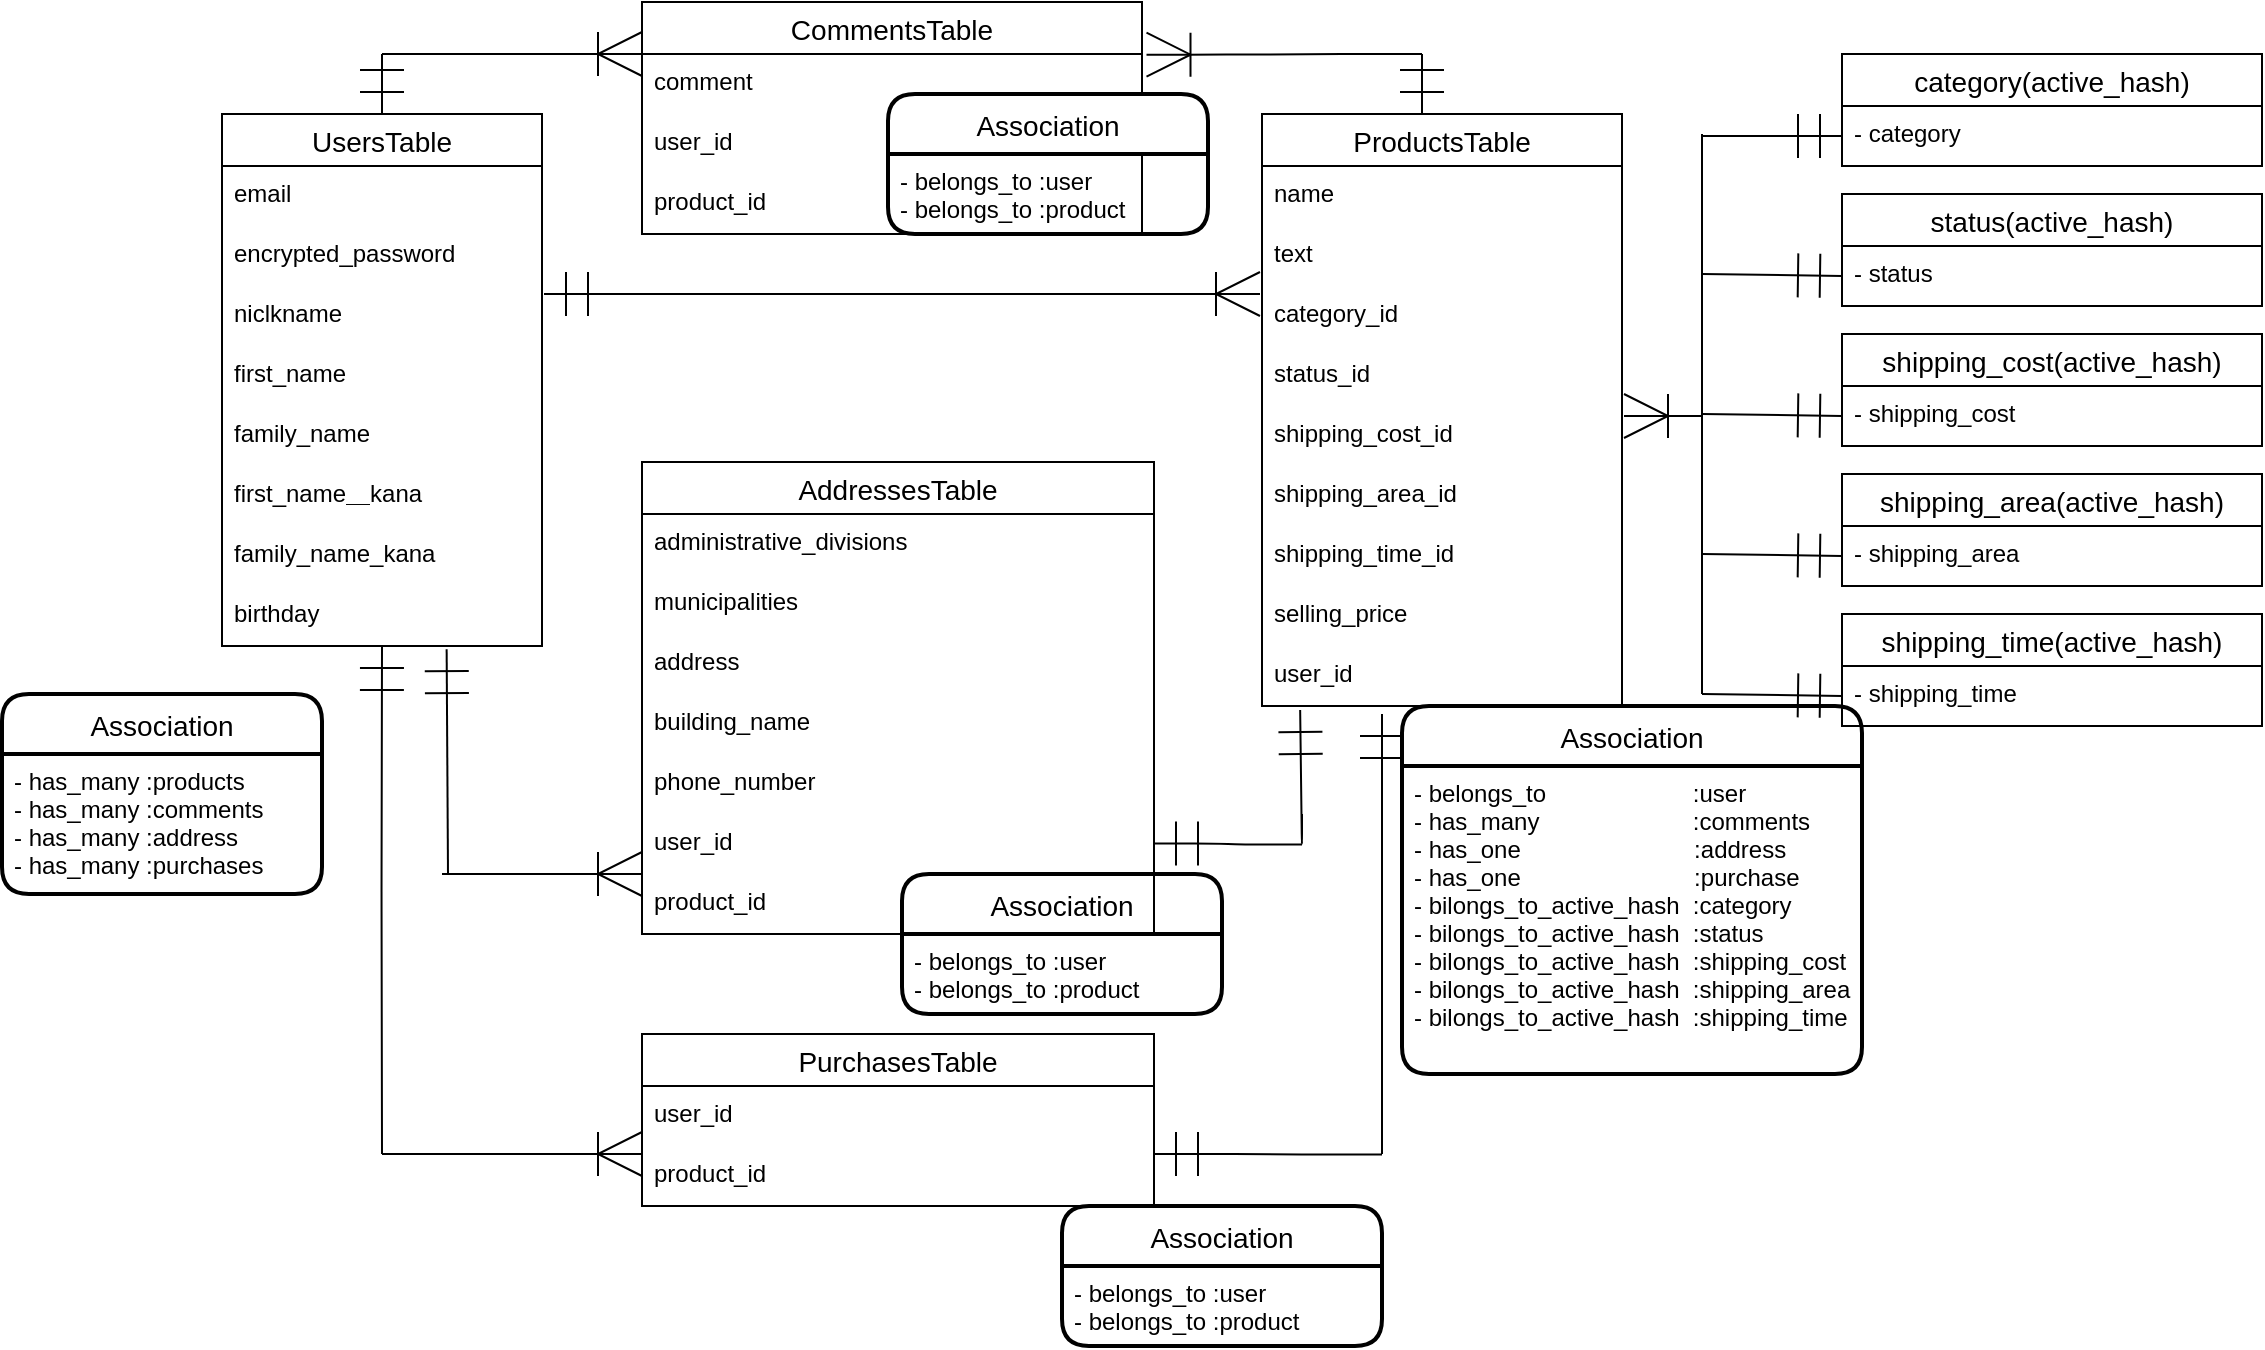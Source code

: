 <mxfile>
    <diagram id="piHB9uL8Kqp0r1hH_3bW" name="ページ1">
        <mxGraphModel dx="1630" dy="452" grid="1" gridSize="10" guides="1" tooltips="1" connect="1" arrows="1" fold="1" page="1" pageScale="1" pageWidth="827" pageHeight="1169" math="0" shadow="0">
            <root>
                <mxCell id="0"/>
                <mxCell id="1" parent="0"/>
                <mxCell id="21" value="UsersTable" style="swimlane;fontStyle=0;childLayout=stackLayout;horizontal=1;startSize=26;horizontalStack=0;resizeParent=1;resizeParentMax=0;resizeLast=0;collapsible=1;marginBottom=0;align=center;fontSize=14;verticalAlign=middle;" vertex="1" parent="1">
                    <mxGeometry x="80" y="80" width="160" height="266" as="geometry">
                        <mxRectangle x="130" y="120" width="100" height="26" as="alternateBounds"/>
                    </mxGeometry>
                </mxCell>
                <mxCell id="23" value="email" style="text;strokeColor=none;fillColor=none;spacingLeft=4;spacingRight=4;overflow=hidden;rotatable=0;points=[[0,0.5],[1,0.5]];portConstraint=eastwest;fontSize=12;" vertex="1" parent="21">
                    <mxGeometry y="26" width="160" height="30" as="geometry"/>
                </mxCell>
                <mxCell id="24" value="encrypted_password" style="text;strokeColor=none;fillColor=none;spacingLeft=4;spacingRight=4;overflow=hidden;rotatable=0;points=[[0,0.5],[1,0.5]];portConstraint=eastwest;fontSize=12;" vertex="1" parent="21">
                    <mxGeometry y="56" width="160" height="30" as="geometry"/>
                </mxCell>
                <mxCell id="22" value="niclkname" style="text;strokeColor=none;fillColor=none;spacingLeft=4;spacingRight=4;overflow=hidden;rotatable=0;points=[[0,0.5],[1,0.5]];portConstraint=eastwest;fontSize=12;" vertex="1" parent="21">
                    <mxGeometry y="86" width="160" height="30" as="geometry"/>
                </mxCell>
                <mxCell id="37" value="first_name" style="text;strokeColor=none;fillColor=none;spacingLeft=4;spacingRight=4;overflow=hidden;rotatable=0;points=[[0,0.5],[1,0.5]];portConstraint=eastwest;fontSize=12;" vertex="1" parent="21">
                    <mxGeometry y="116" width="160" height="30" as="geometry"/>
                </mxCell>
                <mxCell id="38" value="family_name" style="text;strokeColor=none;fillColor=none;spacingLeft=4;spacingRight=4;overflow=hidden;rotatable=0;points=[[0,0.5],[1,0.5]];portConstraint=eastwest;fontSize=12;" vertex="1" parent="21">
                    <mxGeometry y="146" width="160" height="30" as="geometry"/>
                </mxCell>
                <mxCell id="39" value="first_name＿kana" style="text;strokeColor=none;fillColor=none;spacingLeft=4;spacingRight=4;overflow=hidden;rotatable=0;points=[[0,0.5],[1,0.5]];portConstraint=eastwest;fontSize=12;" vertex="1" parent="21">
                    <mxGeometry y="176" width="160" height="30" as="geometry"/>
                </mxCell>
                <mxCell id="40" value="family_name_kana" style="text;strokeColor=none;fillColor=none;spacingLeft=4;spacingRight=4;overflow=hidden;rotatable=0;points=[[0,0.5],[1,0.5]];portConstraint=eastwest;fontSize=12;" vertex="1" parent="21">
                    <mxGeometry y="206" width="160" height="30" as="geometry"/>
                </mxCell>
                <mxCell id="41" value="birthday" style="text;strokeColor=none;fillColor=none;spacingLeft=4;spacingRight=4;overflow=hidden;rotatable=0;points=[[0,0.5],[1,0.5]];portConstraint=eastwest;fontSize=12;" vertex="1" parent="21">
                    <mxGeometry y="236" width="160" height="30" as="geometry"/>
                </mxCell>
                <mxCell id="25" value="ProductsTable" style="swimlane;fontStyle=0;childLayout=stackLayout;horizontal=1;startSize=26;horizontalStack=0;resizeParent=1;resizeParentMax=0;resizeLast=0;collapsible=1;marginBottom=0;align=center;fontSize=14;" vertex="1" parent="1">
                    <mxGeometry x="600" y="80" width="180" height="296" as="geometry"/>
                </mxCell>
                <mxCell id="27" value="name" style="text;strokeColor=none;fillColor=none;spacingLeft=4;spacingRight=4;overflow=hidden;rotatable=0;points=[[0,0.5],[1,0.5]];portConstraint=eastwest;fontSize=12;" vertex="1" parent="25">
                    <mxGeometry y="26" width="180" height="30" as="geometry"/>
                </mxCell>
                <mxCell id="28" value="text" style="text;strokeColor=none;fillColor=none;spacingLeft=4;spacingRight=4;overflow=hidden;rotatable=0;points=[[0,0.5],[1,0.5]];portConstraint=eastwest;fontSize=12;" vertex="1" parent="25">
                    <mxGeometry y="56" width="180" height="30" as="geometry"/>
                </mxCell>
                <mxCell id="42" value="category_id" style="text;strokeColor=none;fillColor=none;spacingLeft=4;spacingRight=4;overflow=hidden;rotatable=0;points=[[0,0.5],[1,0.5]];portConstraint=eastwest;fontSize=12;" vertex="1" parent="25">
                    <mxGeometry y="86" width="180" height="30" as="geometry"/>
                </mxCell>
                <mxCell id="43" value="status_id" style="text;strokeColor=none;fillColor=none;spacingLeft=4;spacingRight=4;overflow=hidden;rotatable=0;points=[[0,0.5],[1,0.5]];portConstraint=eastwest;fontSize=12;" vertex="1" parent="25">
                    <mxGeometry y="116" width="180" height="30" as="geometry"/>
                </mxCell>
                <mxCell id="44" value="shipping_cost_id" style="text;strokeColor=none;fillColor=none;spacingLeft=4;spacingRight=4;overflow=hidden;rotatable=0;points=[[0,0.5],[1,0.5]];portConstraint=eastwest;fontSize=12;" vertex="1" parent="25">
                    <mxGeometry y="146" width="180" height="30" as="geometry"/>
                </mxCell>
                <mxCell id="45" value="shipping_area_id" style="text;strokeColor=none;fillColor=none;spacingLeft=4;spacingRight=4;overflow=hidden;rotatable=0;points=[[0,0.5],[1,0.5]];portConstraint=eastwest;fontSize=12;" vertex="1" parent="25">
                    <mxGeometry y="176" width="180" height="30" as="geometry"/>
                </mxCell>
                <mxCell id="46" value="shipping_time_id" style="text;strokeColor=none;fillColor=none;spacingLeft=4;spacingRight=4;overflow=hidden;rotatable=0;points=[[0,0.5],[1,0.5]];portConstraint=eastwest;fontSize=12;" vertex="1" parent="25">
                    <mxGeometry y="206" width="180" height="30" as="geometry"/>
                </mxCell>
                <mxCell id="47" value="selling_price" style="text;strokeColor=none;fillColor=none;spacingLeft=4;spacingRight=4;overflow=hidden;rotatable=0;points=[[0,0.5],[1,0.5]];portConstraint=eastwest;fontSize=12;" vertex="1" parent="25">
                    <mxGeometry y="236" width="180" height="30" as="geometry"/>
                </mxCell>
                <mxCell id="72" value="user_id" style="text;strokeColor=none;fillColor=none;spacingLeft=4;spacingRight=4;overflow=hidden;rotatable=0;points=[[0,0.5],[1,0.5]];portConstraint=eastwest;fontSize=12;" vertex="1" parent="25">
                    <mxGeometry y="266" width="180" height="30" as="geometry"/>
                </mxCell>
                <mxCell id="48" value="PurchasesTable" style="swimlane;fontStyle=0;childLayout=stackLayout;horizontal=1;startSize=26;horizontalStack=0;resizeParent=1;resizeParentMax=0;resizeLast=0;collapsible=1;marginBottom=0;align=center;fontSize=14;" vertex="1" parent="1">
                    <mxGeometry x="290" y="540" width="256" height="86" as="geometry"/>
                </mxCell>
                <mxCell id="73" value="user_id" style="text;strokeColor=none;fillColor=none;spacingLeft=4;spacingRight=4;overflow=hidden;rotatable=0;points=[[0,0.5],[1,0.5]];portConstraint=eastwest;fontSize=12;" vertex="1" parent="48">
                    <mxGeometry y="26" width="256" height="30" as="geometry"/>
                </mxCell>
                <mxCell id="74" value="product_id" style="text;strokeColor=none;fillColor=none;spacingLeft=4;spacingRight=4;overflow=hidden;rotatable=0;points=[[0,0.5],[1,0.5]];portConstraint=eastwest;fontSize=12;" vertex="1" parent="48">
                    <mxGeometry y="56" width="256" height="30" as="geometry"/>
                </mxCell>
                <mxCell id="61" value="" style="edgeStyle=entityRelationEdgeStyle;fontSize=12;html=1;endArrow=ERoneToMany;startArrow=ERmandOne;endSize=20;startSize=20;" edge="1" parent="1">
                    <mxGeometry width="100" height="100" relative="1" as="geometry">
                        <mxPoint x="241" y="170" as="sourcePoint"/>
                        <mxPoint x="599" y="170" as="targetPoint"/>
                    </mxGeometry>
                </mxCell>
                <mxCell id="66" value="" style="edgeStyle=entityRelationEdgeStyle;fontSize=12;html=1;endArrow=none;startSize=20;endSize=20;startArrow=ERmandOne;startFill=0;endFill=0;" edge="1" parent="1">
                    <mxGeometry width="100" height="100" relative="1" as="geometry">
                        <mxPoint x="546" y="444.75" as="sourcePoint"/>
                        <mxPoint x="620" y="445.25" as="targetPoint"/>
                    </mxGeometry>
                </mxCell>
                <mxCell id="67" value="" style="edgeStyle=entityRelationEdgeStyle;fontSize=12;html=1;endArrow=ERoneToMany;startSize=20;endSize=20;" edge="1" parent="1">
                    <mxGeometry width="100" height="100" relative="1" as="geometry">
                        <mxPoint x="190" y="460" as="sourcePoint"/>
                        <mxPoint x="290" y="460" as="targetPoint"/>
                    </mxGeometry>
                </mxCell>
                <mxCell id="70" value="" style="endArrow=none;html=1;fontSize=11;startSize=20;endSize=20;exitX=0.702;exitY=1.054;exitDx=0;exitDy=0;exitPerimeter=0;startArrow=ERmandOne;startFill=0;" edge="1" parent="1" source="41">
                    <mxGeometry width="50" height="50" relative="1" as="geometry">
                        <mxPoint x="193.28" y="408.4" as="sourcePoint"/>
                        <mxPoint x="193" y="460" as="targetPoint"/>
                        <Array as="points">
                            <mxPoint x="193" y="460"/>
                        </Array>
                    </mxGeometry>
                </mxCell>
                <mxCell id="71" value="" style="endArrow=none;html=1;fontSize=11;startSize=20;endSize=20;startArrow=ERmandOne;startFill=0;exitX=0.106;exitY=1.067;exitDx=0;exitDy=0;exitPerimeter=0;" edge="1" parent="1" source="72">
                    <mxGeometry width="50" height="50" relative="1" as="geometry">
                        <mxPoint x="620" y="406" as="sourcePoint"/>
                        <mxPoint x="620" y="430" as="targetPoint"/>
                        <Array as="points">
                            <mxPoint x="620" y="450"/>
                        </Array>
                    </mxGeometry>
                </mxCell>
                <mxCell id="75" value="CommentsTable" style="swimlane;fontStyle=0;childLayout=stackLayout;horizontal=1;startSize=26;horizontalStack=0;resizeParent=1;resizeParentMax=0;resizeLast=0;collapsible=1;marginBottom=0;align=center;fontSize=14;" vertex="1" parent="1">
                    <mxGeometry x="290" y="24" width="250" height="116" as="geometry"/>
                </mxCell>
                <mxCell id="76" value="comment" style="text;strokeColor=none;fillColor=none;spacingLeft=4;spacingRight=4;overflow=hidden;rotatable=0;points=[[0,0.5],[1,0.5]];portConstraint=eastwest;fontSize=12;" vertex="1" parent="75">
                    <mxGeometry y="26" width="250" height="30" as="geometry"/>
                </mxCell>
                <mxCell id="92" value="user_id" style="text;strokeColor=none;fillColor=none;spacingLeft=4;spacingRight=4;overflow=hidden;rotatable=0;points=[[0,0.5],[1,0.5]];portConstraint=eastwest;fontSize=12;" vertex="1" parent="75">
                    <mxGeometry y="56" width="250" height="30" as="geometry"/>
                </mxCell>
                <mxCell id="93" value="product_id" style="text;strokeColor=none;fillColor=none;spacingLeft=4;spacingRight=4;overflow=hidden;rotatable=0;points=[[0,0.5],[1,0.5]];portConstraint=eastwest;fontSize=12;" vertex="1" parent="75">
                    <mxGeometry y="86" width="250" height="30" as="geometry"/>
                </mxCell>
                <mxCell id="79" value="" style="edgeStyle=entityRelationEdgeStyle;fontSize=12;html=1;endArrow=ERoneToMany;startSize=20;endSize=20;" edge="1" parent="1">
                    <mxGeometry width="100" height="100" relative="1" as="geometry">
                        <mxPoint x="160" y="50" as="sourcePoint"/>
                        <mxPoint x="290" y="50" as="targetPoint"/>
                    </mxGeometry>
                </mxCell>
                <mxCell id="80" value="" style="endArrow=none;html=1;fontSize=11;startSize=20;endSize=20;exitX=0.5;exitY=0;exitDx=0;exitDy=0;startArrow=ERmandOne;startFill=0;" edge="1" parent="1" source="21">
                    <mxGeometry width="50" height="50" relative="1" as="geometry">
                        <mxPoint x="169.2" y="416.39" as="sourcePoint"/>
                        <mxPoint x="160" y="50" as="targetPoint"/>
                    </mxGeometry>
                </mxCell>
                <mxCell id="81" value="" style="edgeStyle=entityRelationEdgeStyle;fontSize=12;html=1;endArrow=none;startSize=20;endSize=20;startArrow=ERoneToMany;startFill=0;endFill=0;exitX=1.009;exitY=0.011;exitDx=0;exitDy=0;exitPerimeter=0;" edge="1" parent="1" source="76">
                    <mxGeometry width="100" height="100" relative="1" as="geometry">
                        <mxPoint x="500" y="50" as="sourcePoint"/>
                        <mxPoint x="680" y="50" as="targetPoint"/>
                    </mxGeometry>
                </mxCell>
                <mxCell id="82" value="" style="endArrow=none;html=1;fontSize=11;startSize=20;endSize=20;startArrow=ERmandOne;startFill=0;" edge="1" parent="1">
                    <mxGeometry width="50" height="50" relative="1" as="geometry">
                        <mxPoint x="680" y="80" as="sourcePoint"/>
                        <mxPoint x="680" y="50" as="targetPoint"/>
                    </mxGeometry>
                </mxCell>
                <mxCell id="83" value="Association" style="swimlane;childLayout=stackLayout;horizontal=1;startSize=30;horizontalStack=0;rounded=1;fontSize=14;fontStyle=0;strokeWidth=2;resizeParent=0;resizeLast=1;shadow=0;dashed=0;align=center;" vertex="1" parent="1">
                    <mxGeometry x="413" y="70" width="160" height="70" as="geometry"/>
                </mxCell>
                <mxCell id="84" value="- belongs_to :user&#10;- belongs_to :product" style="align=left;strokeColor=none;fillColor=none;spacingLeft=4;fontSize=12;verticalAlign=top;resizable=0;rotatable=0;part=1;" vertex="1" parent="83">
                    <mxGeometry y="30" width="160" height="40" as="geometry"/>
                </mxCell>
                <mxCell id="86" value="Association" style="swimlane;childLayout=stackLayout;horizontal=1;startSize=30;horizontalStack=0;rounded=1;fontSize=14;fontStyle=0;strokeWidth=2;resizeParent=0;resizeLast=1;shadow=0;dashed=0;align=center;" vertex="1" parent="1">
                    <mxGeometry x="-30" y="370" width="160" height="100" as="geometry"/>
                </mxCell>
                <mxCell id="87" value="- has_many :products&#10;- has_many :comments&#10;- has_many :address&#10;- has_many :purchases" style="align=left;strokeColor=none;fillColor=none;spacingLeft=4;fontSize=12;verticalAlign=top;resizable=0;rotatable=0;part=1;" vertex="1" parent="86">
                    <mxGeometry y="30" width="160" height="70" as="geometry"/>
                </mxCell>
                <mxCell id="88" value="Association" style="swimlane;childLayout=stackLayout;horizontal=1;startSize=30;horizontalStack=0;rounded=1;fontSize=14;fontStyle=0;strokeWidth=2;resizeParent=0;resizeLast=1;shadow=0;dashed=0;align=center;" vertex="1" parent="1">
                    <mxGeometry x="670" y="376" width="230" height="184" as="geometry"/>
                </mxCell>
                <mxCell id="89" value="- belongs_to                      :user&#10;- has_many                       :comments&#10;- has_one                          :address&#10;- has_one                          :purchase&#10;- bilongs_to_active_hash  :category&#10;- bilongs_to_active_hash  :status&#10;- bilongs_to_active_hash  :shipping_cost&#10;- bilongs_to_active_hash  :shipping_area&#10;- bilongs_to_active_hash  :shipping_time" style="align=left;strokeColor=none;fillColor=none;spacingLeft=4;fontSize=12;verticalAlign=top;resizable=0;rotatable=0;part=1;fontStyle=0" vertex="1" parent="88">
                    <mxGeometry y="30" width="230" height="154" as="geometry"/>
                </mxCell>
                <mxCell id="90" value="Association" style="swimlane;childLayout=stackLayout;horizontal=1;startSize=30;horizontalStack=0;rounded=1;fontSize=14;fontStyle=0;strokeWidth=2;resizeParent=0;resizeLast=1;shadow=0;dashed=0;align=center;" vertex="1" parent="1">
                    <mxGeometry x="420" y="460" width="160" height="70" as="geometry"/>
                </mxCell>
                <mxCell id="91" value="- belongs_to :user&#10;- belongs_to :product" style="align=left;strokeColor=none;fillColor=none;spacingLeft=4;fontSize=12;verticalAlign=top;resizable=0;rotatable=0;part=1;" vertex="1" parent="90">
                    <mxGeometry y="30" width="160" height="40" as="geometry"/>
                </mxCell>
                <mxCell id="96" value="AddressesTable" style="swimlane;fontStyle=0;childLayout=stackLayout;horizontal=1;startSize=26;horizontalStack=0;resizeParent=1;resizeParentMax=0;resizeLast=0;collapsible=1;marginBottom=0;align=center;fontSize=14;" vertex="1" parent="1">
                    <mxGeometry x="290" y="254" width="256" height="236" as="geometry"/>
                </mxCell>
                <mxCell id="101" value="administrative_divisions" style="text;strokeColor=none;fillColor=none;spacingLeft=4;spacingRight=4;overflow=hidden;rotatable=0;points=[[0,0.5],[1,0.5]];portConstraint=eastwest;fontSize=12;" vertex="1" parent="96">
                    <mxGeometry y="26" width="256" height="30" as="geometry"/>
                </mxCell>
                <mxCell id="102" value="municipalities" style="text;strokeColor=none;fillColor=none;spacingLeft=4;spacingRight=4;overflow=hidden;rotatable=0;points=[[0,0.5],[1,0.5]];portConstraint=eastwest;fontSize=12;" vertex="1" parent="96">
                    <mxGeometry y="56" width="256" height="30" as="geometry"/>
                </mxCell>
                <mxCell id="103" value="address " style="text;strokeColor=none;fillColor=none;spacingLeft=4;spacingRight=4;overflow=hidden;rotatable=0;points=[[0,0.5],[1,0.5]];portConstraint=eastwest;fontSize=12;" vertex="1" parent="96">
                    <mxGeometry y="86" width="256" height="30" as="geometry"/>
                </mxCell>
                <mxCell id="104" value="building_name" style="text;strokeColor=none;fillColor=none;spacingLeft=4;spacingRight=4;overflow=hidden;rotatable=0;points=[[0,0.5],[1,0.5]];portConstraint=eastwest;fontSize=12;" vertex="1" parent="96">
                    <mxGeometry y="116" width="256" height="30" as="geometry"/>
                </mxCell>
                <mxCell id="105" value="phone_number" style="text;strokeColor=none;fillColor=none;spacingLeft=4;spacingRight=4;overflow=hidden;rotatable=0;points=[[0,0.5],[1,0.5]];portConstraint=eastwest;fontSize=12;" vertex="1" parent="96">
                    <mxGeometry y="146" width="256" height="30" as="geometry"/>
                </mxCell>
                <mxCell id="106" value="user_id" style="text;strokeColor=none;fillColor=none;spacingLeft=4;spacingRight=4;overflow=hidden;rotatable=0;points=[[0,0.5],[1,0.5]];portConstraint=eastwest;fontSize=12;" vertex="1" parent="96">
                    <mxGeometry y="176" width="256" height="30" as="geometry"/>
                </mxCell>
                <mxCell id="107" value="product_id" style="text;strokeColor=none;fillColor=none;spacingLeft=4;spacingRight=4;overflow=hidden;rotatable=0;points=[[0,0.5],[1,0.5]];portConstraint=eastwest;fontSize=12;" vertex="1" parent="96">
                    <mxGeometry y="206" width="256" height="30" as="geometry"/>
                </mxCell>
                <mxCell id="108" value="" style="endArrow=none;html=1;fontSize=11;startSize=20;endSize=20;startArrow=ERmandOne;startFill=0;" edge="1" parent="1">
                    <mxGeometry width="50" height="50" relative="1" as="geometry">
                        <mxPoint x="660" y="380" as="sourcePoint"/>
                        <mxPoint x="660" y="600" as="targetPoint"/>
                        <Array as="points">
                            <mxPoint x="660" y="470"/>
                        </Array>
                    </mxGeometry>
                </mxCell>
                <mxCell id="109" value="" style="edgeStyle=entityRelationEdgeStyle;fontSize=12;html=1;endArrow=none;startSize=20;endSize=20;startArrow=ERmandOne;startFill=0;endFill=0;" edge="1" parent="1">
                    <mxGeometry width="100" height="100" relative="1" as="geometry">
                        <mxPoint x="546" y="600" as="sourcePoint"/>
                        <mxPoint x="660" y="600.25" as="targetPoint"/>
                    </mxGeometry>
                </mxCell>
                <mxCell id="110" value="" style="endArrow=none;html=1;fontSize=11;startSize=20;endSize=20;startArrow=ERmandOne;startFill=0;exitX=0.5;exitY=1;exitDx=0;exitDy=0;" edge="1" parent="1" source="21">
                    <mxGeometry width="50" height="50" relative="1" as="geometry">
                        <mxPoint x="159.76" y="406" as="sourcePoint"/>
                        <mxPoint x="160" y="600" as="targetPoint"/>
                        <Array as="points">
                            <mxPoint x="159.76" y="469"/>
                        </Array>
                    </mxGeometry>
                </mxCell>
                <mxCell id="111" value="" style="edgeStyle=entityRelationEdgeStyle;fontSize=12;html=1;endArrow=ERoneToMany;startSize=20;endSize=20;" edge="1" parent="1">
                    <mxGeometry width="100" height="100" relative="1" as="geometry">
                        <mxPoint x="160" y="600" as="sourcePoint"/>
                        <mxPoint x="290" y="600" as="targetPoint"/>
                    </mxGeometry>
                </mxCell>
                <mxCell id="113" value="Association" style="swimlane;childLayout=stackLayout;horizontal=1;startSize=30;horizontalStack=0;rounded=1;fontSize=14;fontStyle=0;strokeWidth=2;resizeParent=0;resizeLast=1;shadow=0;dashed=0;align=center;" vertex="1" parent="1">
                    <mxGeometry x="500" y="626" width="160" height="70" as="geometry"/>
                </mxCell>
                <mxCell id="114" value="- belongs_to :user&#10;- belongs_to :product" style="align=left;strokeColor=none;fillColor=none;spacingLeft=4;fontSize=12;verticalAlign=top;resizable=0;rotatable=0;part=1;" vertex="1" parent="113">
                    <mxGeometry y="30" width="160" height="40" as="geometry"/>
                </mxCell>
                <mxCell id="115" value="category(active_hash)" style="swimlane;fontStyle=0;childLayout=stackLayout;horizontal=1;startSize=26;horizontalStack=0;resizeParent=1;resizeParentMax=0;resizeLast=0;collapsible=1;marginBottom=0;align=center;fontSize=14;" vertex="1" parent="1">
                    <mxGeometry x="890" y="50" width="210" height="56" as="geometry"/>
                </mxCell>
                <mxCell id="116" value="- category" style="text;strokeColor=none;fillColor=none;spacingLeft=4;spacingRight=4;overflow=hidden;rotatable=0;points=[[0,0.5],[1,0.5]];portConstraint=eastwest;fontSize=12;" vertex="1" parent="115">
                    <mxGeometry y="26" width="210" height="30" as="geometry"/>
                </mxCell>
                <mxCell id="119" value="status(active_hash)" style="swimlane;fontStyle=0;childLayout=stackLayout;horizontal=1;startSize=26;horizontalStack=0;resizeParent=1;resizeParentMax=0;resizeLast=0;collapsible=1;marginBottom=0;align=center;fontSize=14;" vertex="1" parent="1">
                    <mxGeometry x="890" y="120" width="210" height="56" as="geometry"/>
                </mxCell>
                <mxCell id="120" value="- status" style="text;strokeColor=none;fillColor=none;spacingLeft=4;spacingRight=4;overflow=hidden;rotatable=0;points=[[0,0.5],[1,0.5]];portConstraint=eastwest;fontSize=12;" vertex="1" parent="119">
                    <mxGeometry y="26" width="210" height="30" as="geometry"/>
                </mxCell>
                <mxCell id="121" value="shipping_cost(active_hash)" style="swimlane;fontStyle=0;childLayout=stackLayout;horizontal=1;startSize=26;horizontalStack=0;resizeParent=1;resizeParentMax=0;resizeLast=0;collapsible=1;marginBottom=0;align=center;fontSize=14;" vertex="1" parent="1">
                    <mxGeometry x="890" y="190" width="210" height="56" as="geometry"/>
                </mxCell>
                <mxCell id="122" value="- shipping_cost" style="text;strokeColor=none;fillColor=none;spacingLeft=4;spacingRight=4;overflow=hidden;rotatable=0;points=[[0,0.5],[1,0.5]];portConstraint=eastwest;fontSize=12;" vertex="1" parent="121">
                    <mxGeometry y="26" width="210" height="30" as="geometry"/>
                </mxCell>
                <mxCell id="125" value="shipping_area(active_hash)" style="swimlane;fontStyle=0;childLayout=stackLayout;horizontal=1;startSize=26;horizontalStack=0;resizeParent=1;resizeParentMax=0;resizeLast=0;collapsible=1;marginBottom=0;align=center;fontSize=14;" vertex="1" parent="1">
                    <mxGeometry x="890" y="260" width="210" height="56" as="geometry"/>
                </mxCell>
                <mxCell id="126" value="- shipping_area" style="text;strokeColor=none;fillColor=none;spacingLeft=4;spacingRight=4;overflow=hidden;rotatable=0;points=[[0,0.5],[1,0.5]];portConstraint=eastwest;fontSize=12;" vertex="1" parent="125">
                    <mxGeometry y="26" width="210" height="30" as="geometry"/>
                </mxCell>
                <mxCell id="127" value="shipping_time(active_hash)" style="swimlane;fontStyle=0;childLayout=stackLayout;horizontal=1;startSize=26;horizontalStack=0;resizeParent=1;resizeParentMax=0;resizeLast=0;collapsible=1;marginBottom=0;align=center;fontSize=14;" vertex="1" parent="1">
                    <mxGeometry x="890" y="330" width="210" height="56" as="geometry"/>
                </mxCell>
                <mxCell id="128" value="- shipping_time" style="text;strokeColor=none;fillColor=none;spacingLeft=4;spacingRight=4;overflow=hidden;rotatable=0;points=[[0,0.5],[1,0.5]];portConstraint=eastwest;fontSize=12;" vertex="1" parent="127">
                    <mxGeometry y="26" width="210" height="30" as="geometry"/>
                </mxCell>
                <mxCell id="129" value="" style="endArrow=none;html=1;fontSize=11;startSize=20;endSize=20;startArrow=ERmandOne;startFill=0;exitX=0;exitY=0.5;exitDx=0;exitDy=0;" edge="1" parent="1" source="116">
                    <mxGeometry width="50" height="50" relative="1" as="geometry">
                        <mxPoint x="810.0" y="80" as="sourcePoint"/>
                        <mxPoint x="820" y="91" as="targetPoint"/>
                        <Array as="points"/>
                    </mxGeometry>
                </mxCell>
                <mxCell id="130" value="" style="endArrow=none;html=1;fontSize=11;startSize=20;endSize=20;startArrow=ERmandOne;startFill=0;exitX=0;exitY=0.5;exitDx=0;exitDy=0;" edge="1" parent="1" source="120">
                    <mxGeometry width="50" height="50" relative="1" as="geometry">
                        <mxPoint x="850" y="160" as="sourcePoint"/>
                        <mxPoint x="820" y="160" as="targetPoint"/>
                        <Array as="points"/>
                    </mxGeometry>
                </mxCell>
                <mxCell id="131" value="" style="endArrow=none;html=1;fontSize=11;startSize=20;endSize=20;startArrow=ERmandOne;startFill=0;exitX=0;exitY=0.5;exitDx=0;exitDy=0;" edge="1" parent="1" source="122">
                    <mxGeometry width="50" height="50" relative="1" as="geometry">
                        <mxPoint x="850" y="230" as="sourcePoint"/>
                        <mxPoint x="820" y="230" as="targetPoint"/>
                        <Array as="points"/>
                    </mxGeometry>
                </mxCell>
                <mxCell id="132" value="" style="endArrow=none;html=1;fontSize=11;startSize=20;endSize=20;startArrow=ERmandOne;startFill=0;exitX=0;exitY=0.5;exitDx=0;exitDy=0;" edge="1" parent="1" source="126">
                    <mxGeometry width="50" height="50" relative="1" as="geometry">
                        <mxPoint x="880" y="300" as="sourcePoint"/>
                        <mxPoint x="820" y="300" as="targetPoint"/>
                        <Array as="points"/>
                    </mxGeometry>
                </mxCell>
                <mxCell id="133" value="" style="endArrow=none;html=1;fontSize=11;startSize=20;endSize=20;startArrow=ERmandOne;startFill=0;exitX=0;exitY=0.5;exitDx=0;exitDy=0;" edge="1" parent="1" source="128">
                    <mxGeometry width="50" height="50" relative="1" as="geometry">
                        <mxPoint x="850" y="370.0" as="sourcePoint"/>
                        <mxPoint x="820" y="370.0" as="targetPoint"/>
                        <Array as="points"/>
                    </mxGeometry>
                </mxCell>
                <mxCell id="136" value="" style="endArrow=none;html=1;rounded=0;fontSize=11;startSize=20;endSize=20;" edge="1" parent="1">
                    <mxGeometry relative="1" as="geometry">
                        <mxPoint x="820" y="370" as="sourcePoint"/>
                        <mxPoint x="820" y="90" as="targetPoint"/>
                    </mxGeometry>
                </mxCell>
                <mxCell id="137" value="" style="edgeStyle=entityRelationEdgeStyle;fontSize=12;html=1;endArrow=none;startSize=20;endSize=20;startArrow=ERoneToMany;startFill=0;endFill=0;" edge="1" parent="1">
                    <mxGeometry width="100" height="100" relative="1" as="geometry">
                        <mxPoint x="781" y="231" as="sourcePoint"/>
                        <mxPoint x="820" y="231" as="targetPoint"/>
                    </mxGeometry>
                </mxCell>
            </root>
        </mxGraphModel>
    </diagram>
</mxfile>